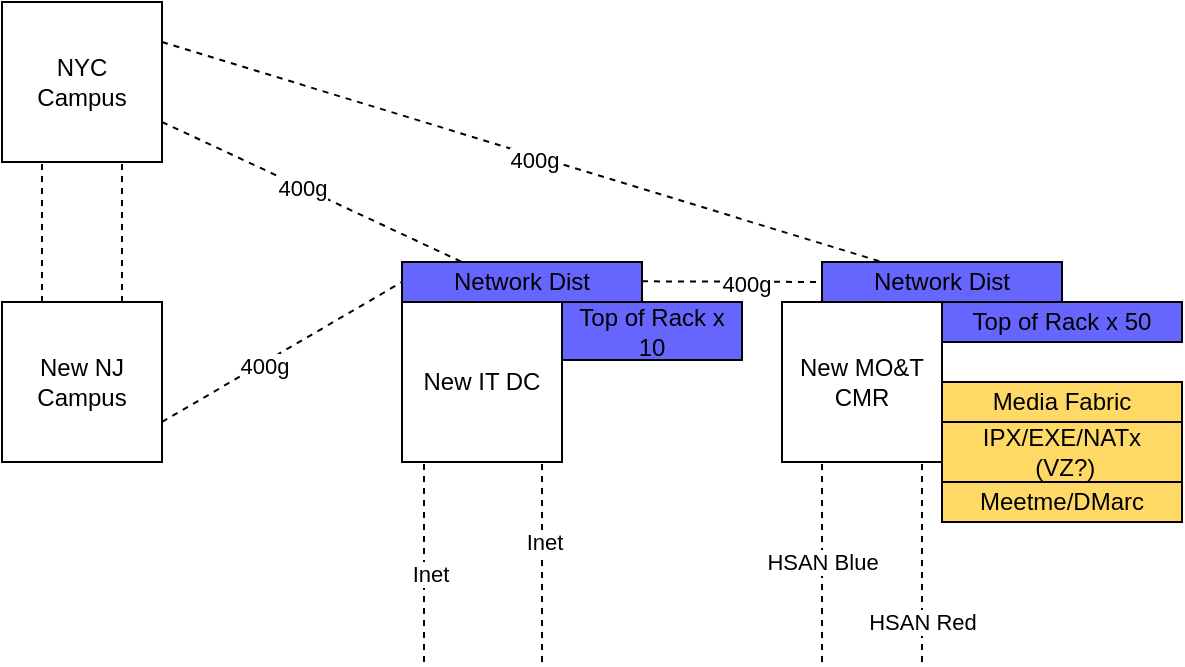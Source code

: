 <mxfile version="24.2.2" type="github">
  <diagram name="Page-1" id="822b0af5-4adb-64df-f703-e8dfc1f81529">
    <mxGraphModel dx="803" dy="410" grid="1" gridSize="10" guides="1" tooltips="1" connect="1" arrows="1" fold="1" page="1" pageScale="1" pageWidth="1100" pageHeight="850" background="none" math="0" shadow="0">
      <root>
        <mxCell id="0" />
        <mxCell id="1" parent="0" />
        <mxCell id="_0_Oxnv7YHFVLghpyNOd-2" value="&lt;div&gt;New IT DC&lt;/div&gt;" style="whiteSpace=wrap;html=1;aspect=fixed;" parent="1" vertex="1">
          <mxGeometry x="450" y="290" width="80" height="80" as="geometry" />
        </mxCell>
        <mxCell id="_0_Oxnv7YHFVLghpyNOd-3" value="&lt;div&gt;New MO&amp;amp;T CMR&lt;/div&gt;" style="whiteSpace=wrap;html=1;aspect=fixed;" parent="1" vertex="1">
          <mxGeometry x="640" y="290" width="80" height="80" as="geometry" />
        </mxCell>
        <mxCell id="_0_Oxnv7YHFVLghpyNOd-4" value="HSAN Blue" style="endArrow=none;dashed=1;html=1;rounded=0;" parent="1" edge="1">
          <mxGeometry x="0.002" width="50" height="50" relative="1" as="geometry">
            <mxPoint x="660" y="470" as="sourcePoint" />
            <mxPoint x="660" y="370" as="targetPoint" />
            <mxPoint as="offset" />
          </mxGeometry>
        </mxCell>
        <mxCell id="_0_Oxnv7YHFVLghpyNOd-5" value="" style="endArrow=none;dashed=1;html=1;rounded=0;exitX=1;exitY=0.25;exitDx=0;exitDy=0;entryX=0.25;entryY=0;entryDx=0;entryDy=0;fillColor=#6666FF;" parent="1" source="_0_Oxnv7YHFVLghpyNOd-22" target="_VsdmuJrzBmnCs7lHmpX-2" edge="1">
          <mxGeometry width="50" height="50" relative="1" as="geometry">
            <mxPoint x="590" y="380" as="sourcePoint" />
            <mxPoint x="640" y="330" as="targetPoint" />
          </mxGeometry>
        </mxCell>
        <mxCell id="_0_Oxnv7YHFVLghpyNOd-13" value="400g" style="edgeLabel;html=1;align=center;verticalAlign=middle;resizable=0;points=[];" parent="_0_Oxnv7YHFVLghpyNOd-5" vertex="1" connectable="0">
          <mxGeometry x="0.036" y="-2" relative="1" as="geometry">
            <mxPoint as="offset" />
          </mxGeometry>
        </mxCell>
        <mxCell id="_0_Oxnv7YHFVLghpyNOd-6" value="" style="endArrow=none;dashed=1;html=1;rounded=0;exitX=1;exitY=0.75;exitDx=0;exitDy=0;entryX=0.25;entryY=0;entryDx=0;entryDy=0;fillColor=#6666FF;" parent="1" source="_0_Oxnv7YHFVLghpyNOd-22" target="_VsdmuJrzBmnCs7lHmpX-3" edge="1">
          <mxGeometry width="50" height="50" relative="1" as="geometry">
            <mxPoint x="400" y="380" as="sourcePoint" />
            <mxPoint x="450" y="330" as="targetPoint" />
            <Array as="points" />
          </mxGeometry>
        </mxCell>
        <mxCell id="_0_Oxnv7YHFVLghpyNOd-12" value="400g" style="edgeLabel;html=1;align=center;verticalAlign=middle;resizable=0;points=[];" parent="_0_Oxnv7YHFVLghpyNOd-6" vertex="1" connectable="0">
          <mxGeometry x="-0.067" relative="1" as="geometry">
            <mxPoint as="offset" />
          </mxGeometry>
        </mxCell>
        <mxCell id="_0_Oxnv7YHFVLghpyNOd-7" value="" style="endArrow=none;dashed=1;html=1;rounded=0;entryX=0;entryY=0.5;entryDx=0;entryDy=0;exitX=1;exitY=0.75;exitDx=0;exitDy=0;fillColor=#6666FF;" parent="1" target="_VsdmuJrzBmnCs7lHmpX-3" edge="1">
          <mxGeometry width="50" height="50" relative="1" as="geometry">
            <mxPoint x="330" y="350" as="sourcePoint" />
            <mxPoint x="400" y="450" as="targetPoint" />
          </mxGeometry>
        </mxCell>
        <mxCell id="_0_Oxnv7YHFVLghpyNOd-11" value="400g" style="edgeLabel;html=1;align=center;verticalAlign=middle;resizable=0;points=[];" parent="_0_Oxnv7YHFVLghpyNOd-7" vertex="1" connectable="0">
          <mxGeometry x="-0.167" y="-1" relative="1" as="geometry">
            <mxPoint as="offset" />
          </mxGeometry>
        </mxCell>
        <mxCell id="_0_Oxnv7YHFVLghpyNOd-8" value="" style="endArrow=none;dashed=1;html=1;rounded=0;exitX=1;exitY=0.75;exitDx=0;exitDy=0;entryX=0;entryY=0.5;entryDx=0;entryDy=0;fillColor=#6666FF;" parent="1" target="_VsdmuJrzBmnCs7lHmpX-2" edge="1">
          <mxGeometry width="50" height="50" relative="1" as="geometry">
            <mxPoint x="570" y="279.66" as="sourcePoint" />
            <mxPoint x="680" y="279.66" as="targetPoint" />
          </mxGeometry>
        </mxCell>
        <mxCell id="_0_Oxnv7YHFVLghpyNOd-14" value="400g" style="edgeLabel;html=1;align=center;verticalAlign=middle;resizable=0;points=[];" parent="_0_Oxnv7YHFVLghpyNOd-8" vertex="1" connectable="0">
          <mxGeometry x="0.145" y="-1" relative="1" as="geometry">
            <mxPoint as="offset" />
          </mxGeometry>
        </mxCell>
        <mxCell id="_0_Oxnv7YHFVLghpyNOd-9" value="" style="endArrow=none;dashed=1;html=1;rounded=0;" parent="1" edge="1">
          <mxGeometry width="50" height="50" relative="1" as="geometry">
            <mxPoint x="520" y="470" as="sourcePoint" />
            <mxPoint x="520" y="370" as="targetPoint" />
          </mxGeometry>
        </mxCell>
        <mxCell id="_0_Oxnv7YHFVLghpyNOd-16" value="Inet" style="edgeLabel;html=1;align=center;verticalAlign=middle;resizable=0;points=[];" parent="_0_Oxnv7YHFVLghpyNOd-9" vertex="1" connectable="0">
          <mxGeometry x="0.2" y="-1" relative="1" as="geometry">
            <mxPoint as="offset" />
          </mxGeometry>
        </mxCell>
        <mxCell id="_0_Oxnv7YHFVLghpyNOd-10" value="" style="endArrow=none;dashed=1;html=1;rounded=0;" parent="1" edge="1">
          <mxGeometry width="50" height="50" relative="1" as="geometry">
            <mxPoint x="461" y="470" as="sourcePoint" />
            <mxPoint x="461" y="370" as="targetPoint" />
          </mxGeometry>
        </mxCell>
        <mxCell id="_0_Oxnv7YHFVLghpyNOd-15" value="Inet" style="edgeLabel;html=1;align=center;verticalAlign=middle;resizable=0;points=[];" parent="_0_Oxnv7YHFVLghpyNOd-10" vertex="1" connectable="0">
          <mxGeometry x="-0.111" y="-3" relative="1" as="geometry">
            <mxPoint as="offset" />
          </mxGeometry>
        </mxCell>
        <mxCell id="_0_Oxnv7YHFVLghpyNOd-22" value="&lt;div&gt;NYC&lt;/div&gt;&lt;div&gt;Campus&lt;br&gt;&lt;/div&gt;" style="whiteSpace=wrap;html=1;aspect=fixed;" parent="1" vertex="1">
          <mxGeometry x="250" y="140" width="80" height="80" as="geometry" />
        </mxCell>
        <mxCell id="_0_Oxnv7YHFVLghpyNOd-23" value="" style="endArrow=none;dashed=1;html=1;rounded=0;exitX=0.25;exitY=0;exitDx=0;exitDy=0;" parent="1" edge="1">
          <mxGeometry width="50" height="50" relative="1" as="geometry">
            <mxPoint x="270" y="290" as="sourcePoint" />
            <mxPoint x="270" y="220" as="targetPoint" />
          </mxGeometry>
        </mxCell>
        <mxCell id="_0_Oxnv7YHFVLghpyNOd-24" value="" style="endArrow=none;dashed=1;html=1;rounded=0;exitX=0.75;exitY=0;exitDx=0;exitDy=0;entryX=0.75;entryY=1;entryDx=0;entryDy=0;" parent="1" target="_0_Oxnv7YHFVLghpyNOd-22" edge="1">
          <mxGeometry width="50" height="50" relative="1" as="geometry">
            <mxPoint x="310" y="290" as="sourcePoint" />
            <mxPoint x="280" y="230" as="targetPoint" />
          </mxGeometry>
        </mxCell>
        <mxCell id="_0_Oxnv7YHFVLghpyNOd-25" value="Top of Rack x 50" style="rounded=0;whiteSpace=wrap;html=1;fillColor=#6666FF;" parent="1" vertex="1">
          <mxGeometry x="720" y="290" width="120" height="20" as="geometry" />
        </mxCell>
        <mxCell id="_VsdmuJrzBmnCs7lHmpX-1" value="Top of Rack x 10" style="rounded=0;whiteSpace=wrap;html=1;fillColor=#6666FF;" vertex="1" parent="1">
          <mxGeometry x="530" y="290" width="90" height="29" as="geometry" />
        </mxCell>
        <mxCell id="_VsdmuJrzBmnCs7lHmpX-2" value="Network Dist" style="rounded=0;whiteSpace=wrap;html=1;fillColor=#6666FF;" vertex="1" parent="1">
          <mxGeometry x="660" y="270" width="120" height="20" as="geometry" />
        </mxCell>
        <mxCell id="_VsdmuJrzBmnCs7lHmpX-3" value="Network Dist" style="rounded=0;whiteSpace=wrap;html=1;fillColor=#6666FF;" vertex="1" parent="1">
          <mxGeometry x="450" y="270" width="120" height="20" as="geometry" />
        </mxCell>
        <mxCell id="_VsdmuJrzBmnCs7lHmpX-4" value="New NJ Campus" style="whiteSpace=wrap;html=1;aspect=fixed;" vertex="1" parent="1">
          <mxGeometry x="250" y="290" width="80" height="80" as="geometry" />
        </mxCell>
        <mxCell id="_VsdmuJrzBmnCs7lHmpX-5" value="HSAN Red" style="endArrow=none;dashed=1;html=1;rounded=0;" edge="1" parent="1">
          <mxGeometry x="-0.6" width="50" height="50" relative="1" as="geometry">
            <mxPoint x="710" y="470" as="sourcePoint" />
            <mxPoint x="710" y="370" as="targetPoint" />
            <mxPoint as="offset" />
          </mxGeometry>
        </mxCell>
        <mxCell id="_VsdmuJrzBmnCs7lHmpX-6" value="&lt;div&gt;IPX/EXE/NATx&lt;/div&gt;&amp;nbsp;(VZ?)" style="rounded=0;whiteSpace=wrap;html=1;fillColor=#FFD966;" vertex="1" parent="1">
          <mxGeometry x="720" y="350" width="120" height="30" as="geometry" />
        </mxCell>
        <mxCell id="_VsdmuJrzBmnCs7lHmpX-7" value="&lt;div&gt;Media Fabric&lt;/div&gt;" style="rounded=0;whiteSpace=wrap;html=1;fillColor=#FFD966;" vertex="1" parent="1">
          <mxGeometry x="720" y="330" width="120" height="20" as="geometry" />
        </mxCell>
        <mxCell id="_VsdmuJrzBmnCs7lHmpX-8" value="Meetme/DMarc" style="rounded=0;whiteSpace=wrap;html=1;fillColor=#FFD966;" vertex="1" parent="1">
          <mxGeometry x="720" y="380" width="120" height="20" as="geometry" />
        </mxCell>
      </root>
    </mxGraphModel>
  </diagram>
</mxfile>
